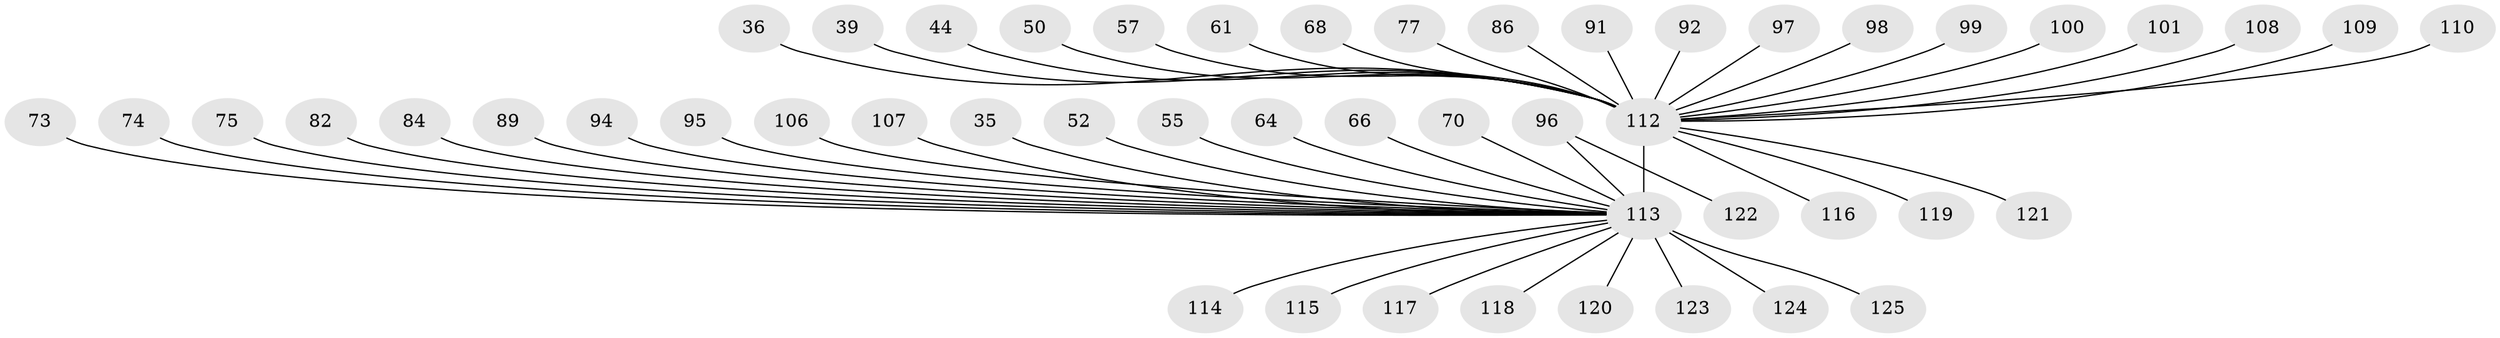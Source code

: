 // original degree distribution, {31: 0.008, 7: 0.032, 1: 0.488, 10: 0.008, 19: 0.008, 21: 0.008, 24: 0.008, 8: 0.016, 2: 0.176, 3: 0.128, 5: 0.056, 4: 0.04, 6: 0.016, 9: 0.008}
// Generated by graph-tools (version 1.1) at 2025/51/03/04/25 21:51:19]
// undirected, 50 vertices, 49 edges
graph export_dot {
graph [start="1"]
  node [color=gray90,style=filled];
  35;
  36;
  39;
  44;
  50;
  52;
  55;
  57;
  61;
  64;
  66;
  68;
  70;
  73;
  74;
  75;
  77;
  82;
  84;
  86;
  89;
  91;
  92;
  94;
  95;
  96 [super="+83+87"];
  97 [super="+29"];
  98;
  99;
  100;
  101;
  106;
  107;
  108;
  109;
  110;
  112 [super="+79+62+37+3+9+18+21+27+30+33"];
  113 [super="+48+60+103+111"];
  114;
  115;
  116;
  117;
  118;
  119;
  120;
  121;
  122;
  123;
  124;
  125 [super="+80+34+85"];
  35 -- 113;
  36 -- 112;
  39 -- 112;
  44 -- 112;
  50 -- 112;
  52 -- 113;
  55 -- 113;
  57 -- 112;
  61 -- 112;
  64 -- 113;
  66 -- 113;
  68 -- 112;
  70 -- 113;
  73 -- 113 [weight=3];
  74 -- 113;
  75 -- 113;
  77 -- 112;
  82 -- 113;
  84 -- 113;
  86 -- 112;
  89 -- 113;
  91 -- 112;
  92 -- 112;
  94 -- 113;
  95 -- 113 [weight=2];
  96 -- 122;
  96 -- 113 [weight=9];
  97 -- 112;
  98 -- 112;
  99 -- 112;
  100 -- 112;
  101 -- 112 [weight=2];
  106 -- 113;
  107 -- 113;
  108 -- 112;
  109 -- 112;
  110 -- 112;
  112 -- 116 [weight=2];
  112 -- 119;
  112 -- 121;
  112 -- 113 [weight=43];
  113 -- 115;
  113 -- 117;
  113 -- 120;
  113 -- 125 [weight=3];
  113 -- 114;
  113 -- 118;
  113 -- 123;
  113 -- 124;
}
